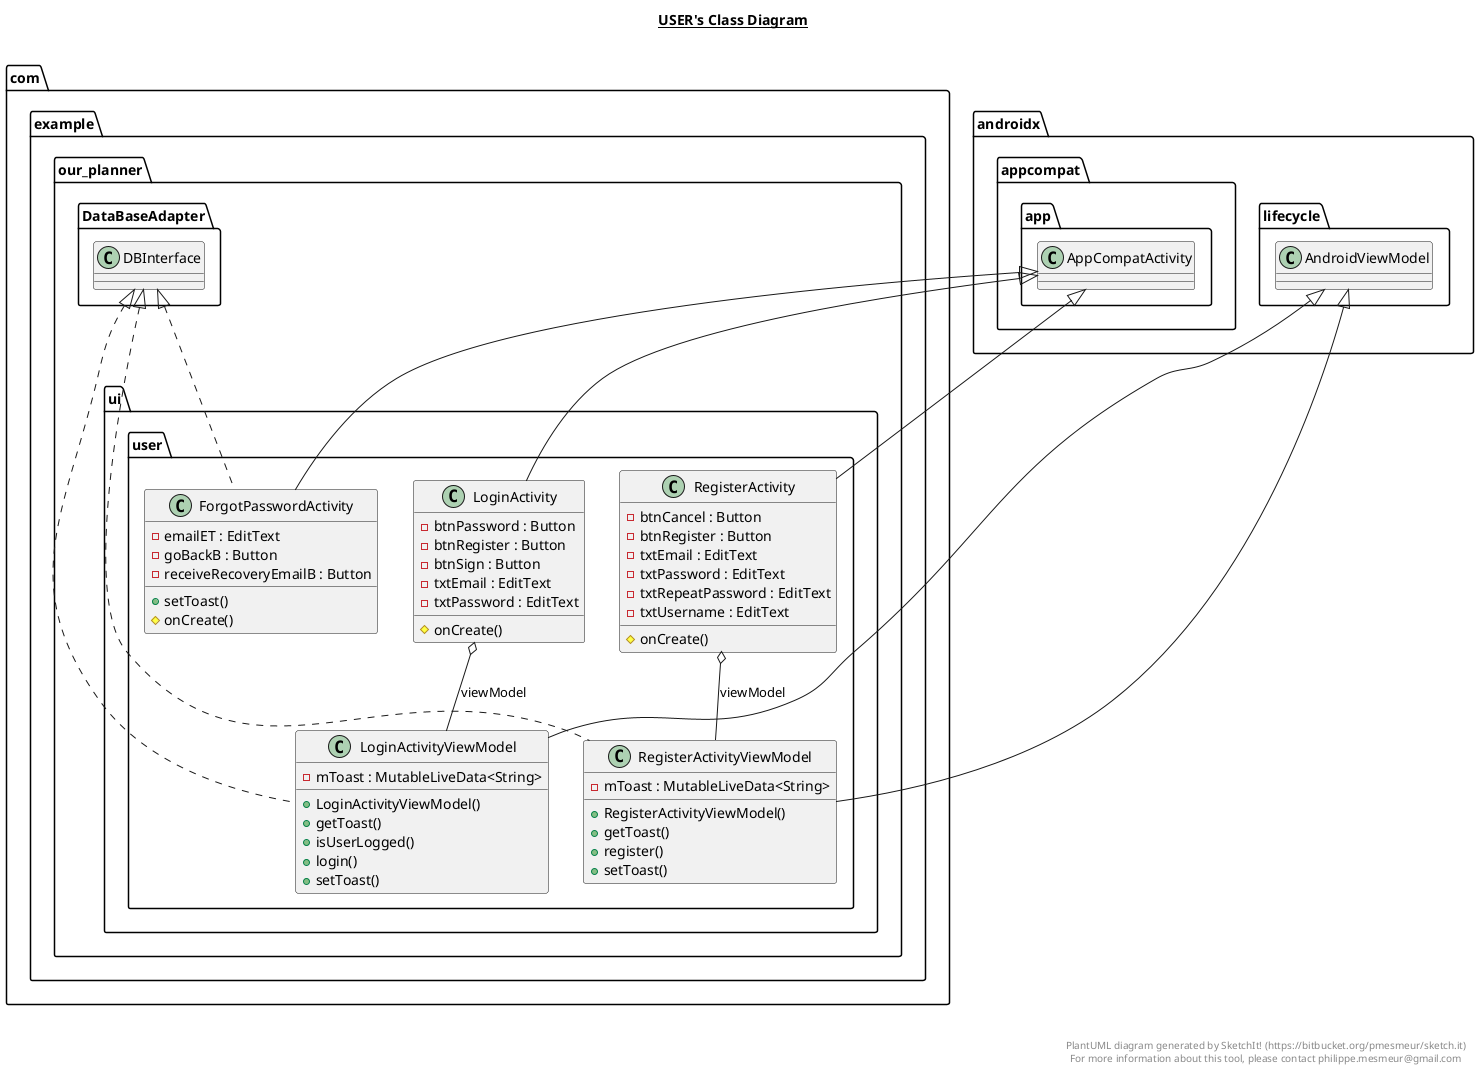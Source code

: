 @startuml

title __USER's Class Diagram__\n

  namespace com.example.our_planner {
    namespace ui.user {
      class com.example.our_planner.ui.user.ForgotPasswordActivity {
          - emailET : EditText
          - goBackB : Button
          - receiveRecoveryEmailB : Button
          + setToast()
          # onCreate()
      }
    }
  }
  

  namespace com.example.our_planner {
    namespace ui.user {
      class com.example.our_planner.ui.user.LoginActivity {
          - btnPassword : Button
          - btnRegister : Button
          - btnSign : Button
          - txtEmail : EditText
          - txtPassword : EditText
          # onCreate()
      }
    }
  }
  

  namespace com.example.our_planner {
    namespace ui.user {
      class com.example.our_planner.ui.user.LoginActivityViewModel {
          - mToast : MutableLiveData<String>
          + LoginActivityViewModel()
          + getToast()
          + isUserLogged()
          + login()
          + setToast()
      }
    }
  }
  

  namespace com.example.our_planner {
    namespace ui.user {
      class com.example.our_planner.ui.user.RegisterActivity {
          - btnCancel : Button
          - btnRegister : Button
          - txtEmail : EditText
          - txtPassword : EditText
          - txtRepeatPassword : EditText
          - txtUsername : EditText
          # onCreate()
      }
    }
  }
  

  namespace com.example.our_planner {
    namespace ui.user {
      class com.example.our_planner.ui.user.RegisterActivityViewModel {
          - mToast : MutableLiveData<String>
          + RegisterActivityViewModel()
          + getToast()
          + register()
          + setToast()
      }
    }
  }
  

  com.example.our_planner.ui.user.ForgotPasswordActivity .up.|> com.example.our_planner.DataBaseAdapter.DBInterface
  com.example.our_planner.ui.user.ForgotPasswordActivity -up-|> androidx.appcompat.app.AppCompatActivity
  com.example.our_planner.ui.user.LoginActivity -up-|> androidx.appcompat.app.AppCompatActivity
  com.example.our_planner.ui.user.LoginActivity o-- com.example.our_planner.ui.user.LoginActivityViewModel : viewModel
  com.example.our_planner.ui.user.LoginActivityViewModel .up.|> com.example.our_planner.DataBaseAdapter.DBInterface
  com.example.our_planner.ui.user.LoginActivityViewModel -up-|> androidx.lifecycle.AndroidViewModel
  com.example.our_planner.ui.user.RegisterActivity -up-|> androidx.appcompat.app.AppCompatActivity
  com.example.our_planner.ui.user.RegisterActivity o-- com.example.our_planner.ui.user.RegisterActivityViewModel : viewModel
  com.example.our_planner.ui.user.RegisterActivityViewModel .up.|> com.example.our_planner.DataBaseAdapter.DBInterface
  com.example.our_planner.ui.user.RegisterActivityViewModel -up-|> androidx.lifecycle.AndroidViewModel


right footer


PlantUML diagram generated by SketchIt! (https://bitbucket.org/pmesmeur/sketch.it)
For more information about this tool, please contact philippe.mesmeur@gmail.com
endfooter

@enduml
